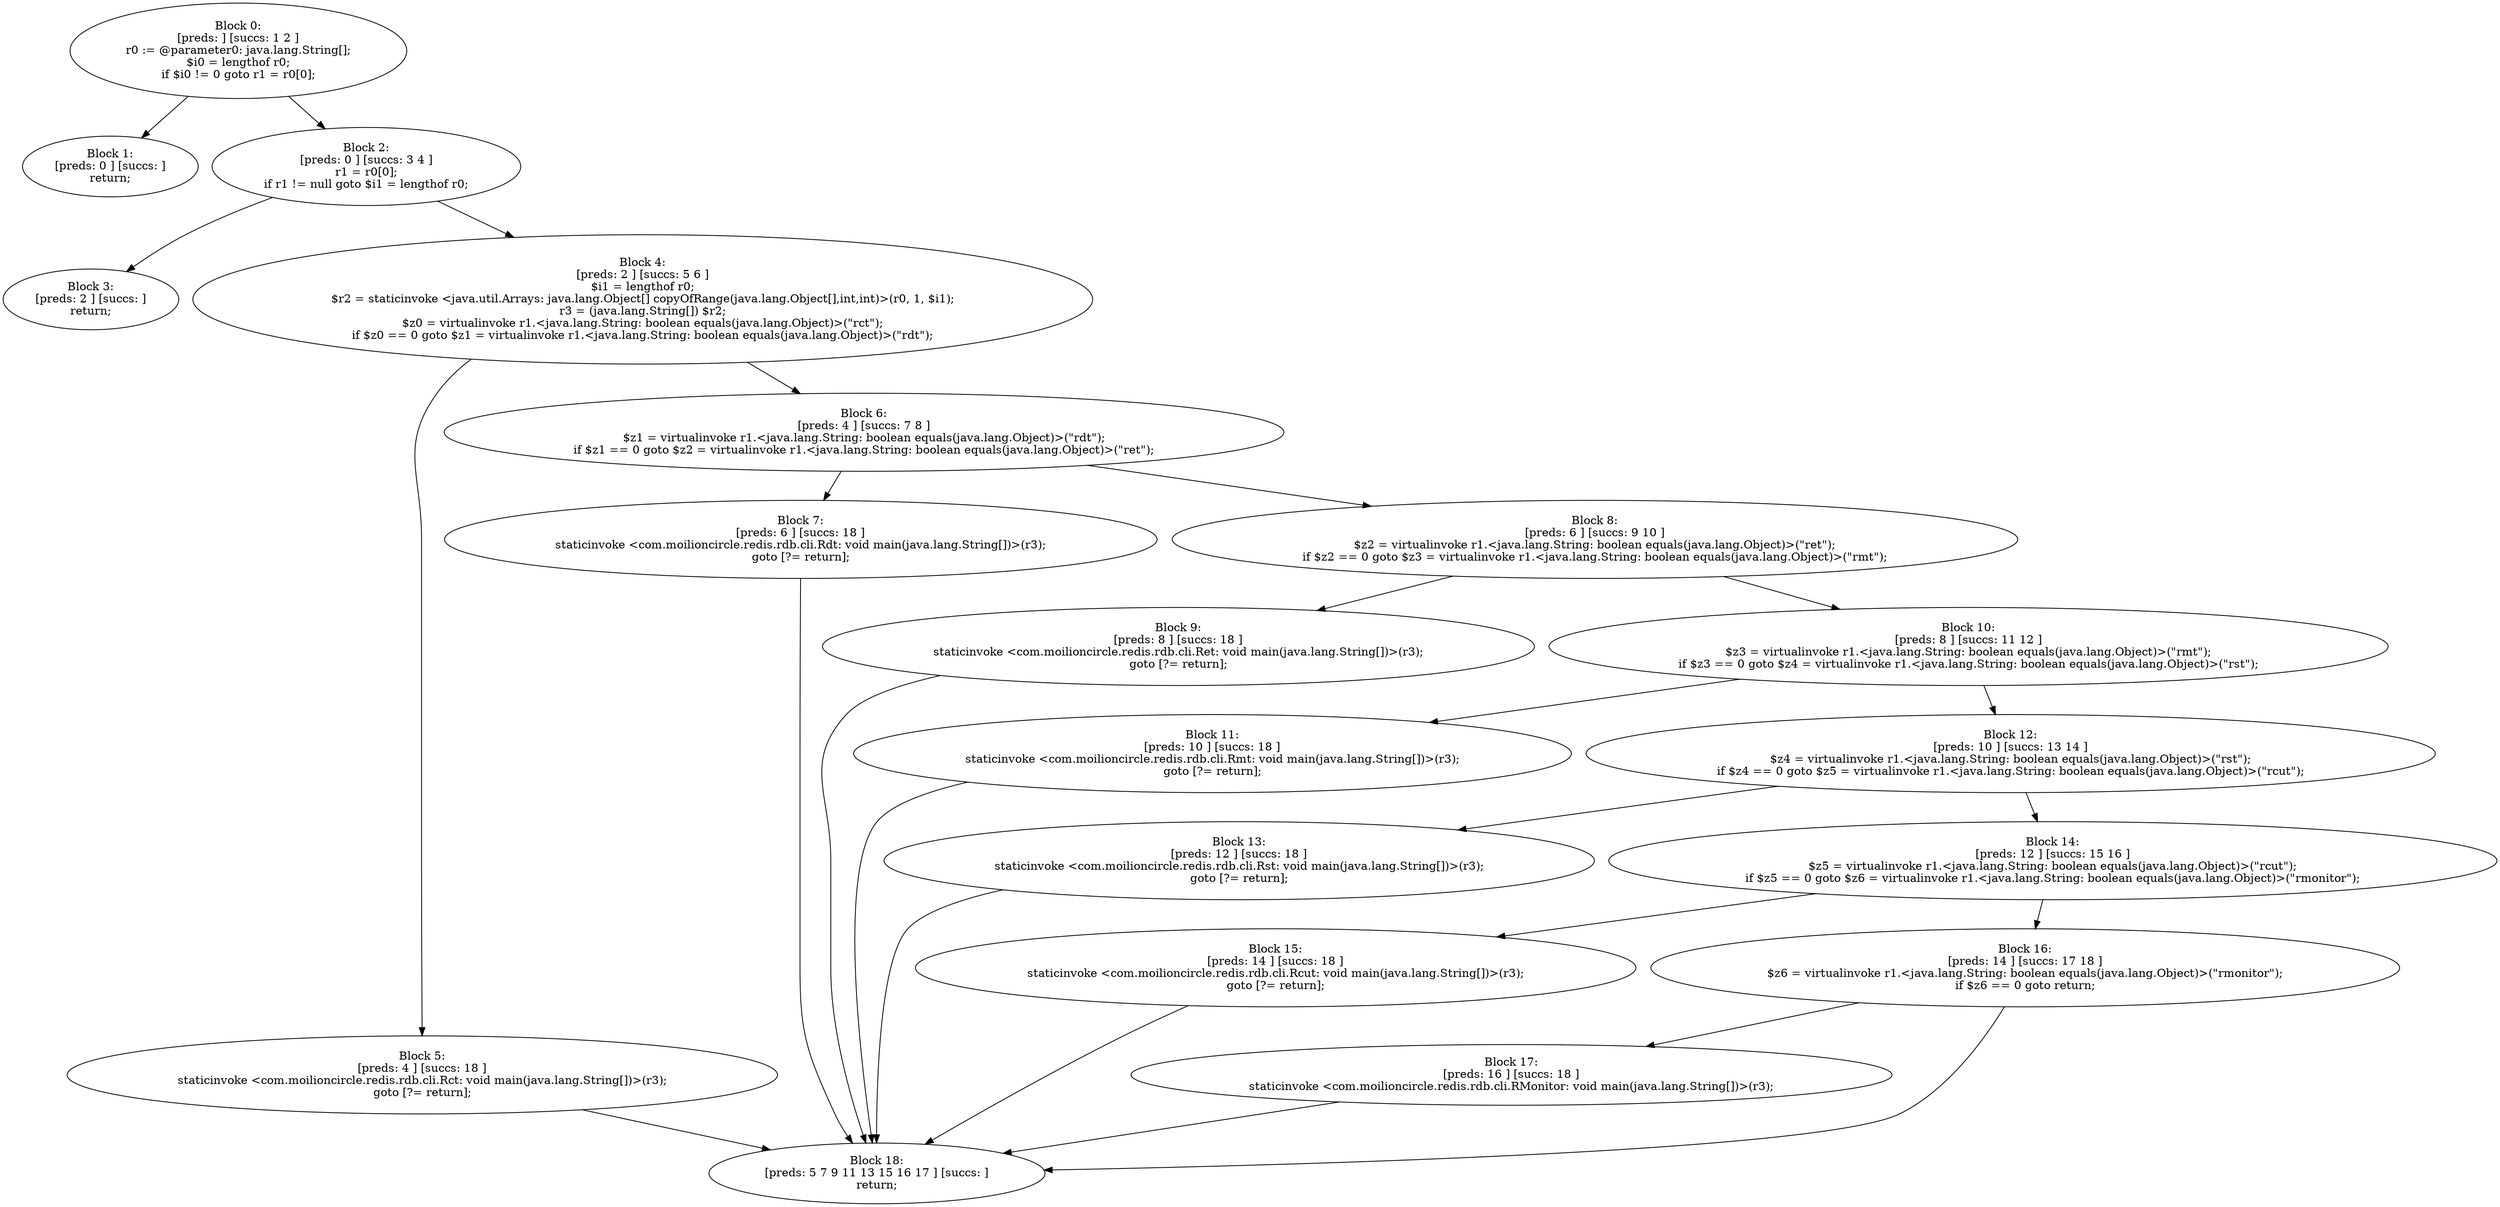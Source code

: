 digraph "unitGraph" {
    "Block 0:
[preds: ] [succs: 1 2 ]
r0 := @parameter0: java.lang.String[];
$i0 = lengthof r0;
if $i0 != 0 goto r1 = r0[0];
"
    "Block 1:
[preds: 0 ] [succs: ]
return;
"
    "Block 2:
[preds: 0 ] [succs: 3 4 ]
r1 = r0[0];
if r1 != null goto $i1 = lengthof r0;
"
    "Block 3:
[preds: 2 ] [succs: ]
return;
"
    "Block 4:
[preds: 2 ] [succs: 5 6 ]
$i1 = lengthof r0;
$r2 = staticinvoke <java.util.Arrays: java.lang.Object[] copyOfRange(java.lang.Object[],int,int)>(r0, 1, $i1);
r3 = (java.lang.String[]) $r2;
$z0 = virtualinvoke r1.<java.lang.String: boolean equals(java.lang.Object)>(\"rct\");
if $z0 == 0 goto $z1 = virtualinvoke r1.<java.lang.String: boolean equals(java.lang.Object)>(\"rdt\");
"
    "Block 5:
[preds: 4 ] [succs: 18 ]
staticinvoke <com.moilioncircle.redis.rdb.cli.Rct: void main(java.lang.String[])>(r3);
goto [?= return];
"
    "Block 6:
[preds: 4 ] [succs: 7 8 ]
$z1 = virtualinvoke r1.<java.lang.String: boolean equals(java.lang.Object)>(\"rdt\");
if $z1 == 0 goto $z2 = virtualinvoke r1.<java.lang.String: boolean equals(java.lang.Object)>(\"ret\");
"
    "Block 7:
[preds: 6 ] [succs: 18 ]
staticinvoke <com.moilioncircle.redis.rdb.cli.Rdt: void main(java.lang.String[])>(r3);
goto [?= return];
"
    "Block 8:
[preds: 6 ] [succs: 9 10 ]
$z2 = virtualinvoke r1.<java.lang.String: boolean equals(java.lang.Object)>(\"ret\");
if $z2 == 0 goto $z3 = virtualinvoke r1.<java.lang.String: boolean equals(java.lang.Object)>(\"rmt\");
"
    "Block 9:
[preds: 8 ] [succs: 18 ]
staticinvoke <com.moilioncircle.redis.rdb.cli.Ret: void main(java.lang.String[])>(r3);
goto [?= return];
"
    "Block 10:
[preds: 8 ] [succs: 11 12 ]
$z3 = virtualinvoke r1.<java.lang.String: boolean equals(java.lang.Object)>(\"rmt\");
if $z3 == 0 goto $z4 = virtualinvoke r1.<java.lang.String: boolean equals(java.lang.Object)>(\"rst\");
"
    "Block 11:
[preds: 10 ] [succs: 18 ]
staticinvoke <com.moilioncircle.redis.rdb.cli.Rmt: void main(java.lang.String[])>(r3);
goto [?= return];
"
    "Block 12:
[preds: 10 ] [succs: 13 14 ]
$z4 = virtualinvoke r1.<java.lang.String: boolean equals(java.lang.Object)>(\"rst\");
if $z4 == 0 goto $z5 = virtualinvoke r1.<java.lang.String: boolean equals(java.lang.Object)>(\"rcut\");
"
    "Block 13:
[preds: 12 ] [succs: 18 ]
staticinvoke <com.moilioncircle.redis.rdb.cli.Rst: void main(java.lang.String[])>(r3);
goto [?= return];
"
    "Block 14:
[preds: 12 ] [succs: 15 16 ]
$z5 = virtualinvoke r1.<java.lang.String: boolean equals(java.lang.Object)>(\"rcut\");
if $z5 == 0 goto $z6 = virtualinvoke r1.<java.lang.String: boolean equals(java.lang.Object)>(\"rmonitor\");
"
    "Block 15:
[preds: 14 ] [succs: 18 ]
staticinvoke <com.moilioncircle.redis.rdb.cli.Rcut: void main(java.lang.String[])>(r3);
goto [?= return];
"
    "Block 16:
[preds: 14 ] [succs: 17 18 ]
$z6 = virtualinvoke r1.<java.lang.String: boolean equals(java.lang.Object)>(\"rmonitor\");
if $z6 == 0 goto return;
"
    "Block 17:
[preds: 16 ] [succs: 18 ]
staticinvoke <com.moilioncircle.redis.rdb.cli.RMonitor: void main(java.lang.String[])>(r3);
"
    "Block 18:
[preds: 5 7 9 11 13 15 16 17 ] [succs: ]
return;
"
    "Block 0:
[preds: ] [succs: 1 2 ]
r0 := @parameter0: java.lang.String[];
$i0 = lengthof r0;
if $i0 != 0 goto r1 = r0[0];
"->"Block 1:
[preds: 0 ] [succs: ]
return;
";
    "Block 0:
[preds: ] [succs: 1 2 ]
r0 := @parameter0: java.lang.String[];
$i0 = lengthof r0;
if $i0 != 0 goto r1 = r0[0];
"->"Block 2:
[preds: 0 ] [succs: 3 4 ]
r1 = r0[0];
if r1 != null goto $i1 = lengthof r0;
";
    "Block 2:
[preds: 0 ] [succs: 3 4 ]
r1 = r0[0];
if r1 != null goto $i1 = lengthof r0;
"->"Block 3:
[preds: 2 ] [succs: ]
return;
";
    "Block 2:
[preds: 0 ] [succs: 3 4 ]
r1 = r0[0];
if r1 != null goto $i1 = lengthof r0;
"->"Block 4:
[preds: 2 ] [succs: 5 6 ]
$i1 = lengthof r0;
$r2 = staticinvoke <java.util.Arrays: java.lang.Object[] copyOfRange(java.lang.Object[],int,int)>(r0, 1, $i1);
r3 = (java.lang.String[]) $r2;
$z0 = virtualinvoke r1.<java.lang.String: boolean equals(java.lang.Object)>(\"rct\");
if $z0 == 0 goto $z1 = virtualinvoke r1.<java.lang.String: boolean equals(java.lang.Object)>(\"rdt\");
";
    "Block 4:
[preds: 2 ] [succs: 5 6 ]
$i1 = lengthof r0;
$r2 = staticinvoke <java.util.Arrays: java.lang.Object[] copyOfRange(java.lang.Object[],int,int)>(r0, 1, $i1);
r3 = (java.lang.String[]) $r2;
$z0 = virtualinvoke r1.<java.lang.String: boolean equals(java.lang.Object)>(\"rct\");
if $z0 == 0 goto $z1 = virtualinvoke r1.<java.lang.String: boolean equals(java.lang.Object)>(\"rdt\");
"->"Block 5:
[preds: 4 ] [succs: 18 ]
staticinvoke <com.moilioncircle.redis.rdb.cli.Rct: void main(java.lang.String[])>(r3);
goto [?= return];
";
    "Block 4:
[preds: 2 ] [succs: 5 6 ]
$i1 = lengthof r0;
$r2 = staticinvoke <java.util.Arrays: java.lang.Object[] copyOfRange(java.lang.Object[],int,int)>(r0, 1, $i1);
r3 = (java.lang.String[]) $r2;
$z0 = virtualinvoke r1.<java.lang.String: boolean equals(java.lang.Object)>(\"rct\");
if $z0 == 0 goto $z1 = virtualinvoke r1.<java.lang.String: boolean equals(java.lang.Object)>(\"rdt\");
"->"Block 6:
[preds: 4 ] [succs: 7 8 ]
$z1 = virtualinvoke r1.<java.lang.String: boolean equals(java.lang.Object)>(\"rdt\");
if $z1 == 0 goto $z2 = virtualinvoke r1.<java.lang.String: boolean equals(java.lang.Object)>(\"ret\");
";
    "Block 5:
[preds: 4 ] [succs: 18 ]
staticinvoke <com.moilioncircle.redis.rdb.cli.Rct: void main(java.lang.String[])>(r3);
goto [?= return];
"->"Block 18:
[preds: 5 7 9 11 13 15 16 17 ] [succs: ]
return;
";
    "Block 6:
[preds: 4 ] [succs: 7 8 ]
$z1 = virtualinvoke r1.<java.lang.String: boolean equals(java.lang.Object)>(\"rdt\");
if $z1 == 0 goto $z2 = virtualinvoke r1.<java.lang.String: boolean equals(java.lang.Object)>(\"ret\");
"->"Block 7:
[preds: 6 ] [succs: 18 ]
staticinvoke <com.moilioncircle.redis.rdb.cli.Rdt: void main(java.lang.String[])>(r3);
goto [?= return];
";
    "Block 6:
[preds: 4 ] [succs: 7 8 ]
$z1 = virtualinvoke r1.<java.lang.String: boolean equals(java.lang.Object)>(\"rdt\");
if $z1 == 0 goto $z2 = virtualinvoke r1.<java.lang.String: boolean equals(java.lang.Object)>(\"ret\");
"->"Block 8:
[preds: 6 ] [succs: 9 10 ]
$z2 = virtualinvoke r1.<java.lang.String: boolean equals(java.lang.Object)>(\"ret\");
if $z2 == 0 goto $z3 = virtualinvoke r1.<java.lang.String: boolean equals(java.lang.Object)>(\"rmt\");
";
    "Block 7:
[preds: 6 ] [succs: 18 ]
staticinvoke <com.moilioncircle.redis.rdb.cli.Rdt: void main(java.lang.String[])>(r3);
goto [?= return];
"->"Block 18:
[preds: 5 7 9 11 13 15 16 17 ] [succs: ]
return;
";
    "Block 8:
[preds: 6 ] [succs: 9 10 ]
$z2 = virtualinvoke r1.<java.lang.String: boolean equals(java.lang.Object)>(\"ret\");
if $z2 == 0 goto $z3 = virtualinvoke r1.<java.lang.String: boolean equals(java.lang.Object)>(\"rmt\");
"->"Block 9:
[preds: 8 ] [succs: 18 ]
staticinvoke <com.moilioncircle.redis.rdb.cli.Ret: void main(java.lang.String[])>(r3);
goto [?= return];
";
    "Block 8:
[preds: 6 ] [succs: 9 10 ]
$z2 = virtualinvoke r1.<java.lang.String: boolean equals(java.lang.Object)>(\"ret\");
if $z2 == 0 goto $z3 = virtualinvoke r1.<java.lang.String: boolean equals(java.lang.Object)>(\"rmt\");
"->"Block 10:
[preds: 8 ] [succs: 11 12 ]
$z3 = virtualinvoke r1.<java.lang.String: boolean equals(java.lang.Object)>(\"rmt\");
if $z3 == 0 goto $z4 = virtualinvoke r1.<java.lang.String: boolean equals(java.lang.Object)>(\"rst\");
";
    "Block 9:
[preds: 8 ] [succs: 18 ]
staticinvoke <com.moilioncircle.redis.rdb.cli.Ret: void main(java.lang.String[])>(r3);
goto [?= return];
"->"Block 18:
[preds: 5 7 9 11 13 15 16 17 ] [succs: ]
return;
";
    "Block 10:
[preds: 8 ] [succs: 11 12 ]
$z3 = virtualinvoke r1.<java.lang.String: boolean equals(java.lang.Object)>(\"rmt\");
if $z3 == 0 goto $z4 = virtualinvoke r1.<java.lang.String: boolean equals(java.lang.Object)>(\"rst\");
"->"Block 11:
[preds: 10 ] [succs: 18 ]
staticinvoke <com.moilioncircle.redis.rdb.cli.Rmt: void main(java.lang.String[])>(r3);
goto [?= return];
";
    "Block 10:
[preds: 8 ] [succs: 11 12 ]
$z3 = virtualinvoke r1.<java.lang.String: boolean equals(java.lang.Object)>(\"rmt\");
if $z3 == 0 goto $z4 = virtualinvoke r1.<java.lang.String: boolean equals(java.lang.Object)>(\"rst\");
"->"Block 12:
[preds: 10 ] [succs: 13 14 ]
$z4 = virtualinvoke r1.<java.lang.String: boolean equals(java.lang.Object)>(\"rst\");
if $z4 == 0 goto $z5 = virtualinvoke r1.<java.lang.String: boolean equals(java.lang.Object)>(\"rcut\");
";
    "Block 11:
[preds: 10 ] [succs: 18 ]
staticinvoke <com.moilioncircle.redis.rdb.cli.Rmt: void main(java.lang.String[])>(r3);
goto [?= return];
"->"Block 18:
[preds: 5 7 9 11 13 15 16 17 ] [succs: ]
return;
";
    "Block 12:
[preds: 10 ] [succs: 13 14 ]
$z4 = virtualinvoke r1.<java.lang.String: boolean equals(java.lang.Object)>(\"rst\");
if $z4 == 0 goto $z5 = virtualinvoke r1.<java.lang.String: boolean equals(java.lang.Object)>(\"rcut\");
"->"Block 13:
[preds: 12 ] [succs: 18 ]
staticinvoke <com.moilioncircle.redis.rdb.cli.Rst: void main(java.lang.String[])>(r3);
goto [?= return];
";
    "Block 12:
[preds: 10 ] [succs: 13 14 ]
$z4 = virtualinvoke r1.<java.lang.String: boolean equals(java.lang.Object)>(\"rst\");
if $z4 == 0 goto $z5 = virtualinvoke r1.<java.lang.String: boolean equals(java.lang.Object)>(\"rcut\");
"->"Block 14:
[preds: 12 ] [succs: 15 16 ]
$z5 = virtualinvoke r1.<java.lang.String: boolean equals(java.lang.Object)>(\"rcut\");
if $z5 == 0 goto $z6 = virtualinvoke r1.<java.lang.String: boolean equals(java.lang.Object)>(\"rmonitor\");
";
    "Block 13:
[preds: 12 ] [succs: 18 ]
staticinvoke <com.moilioncircle.redis.rdb.cli.Rst: void main(java.lang.String[])>(r3);
goto [?= return];
"->"Block 18:
[preds: 5 7 9 11 13 15 16 17 ] [succs: ]
return;
";
    "Block 14:
[preds: 12 ] [succs: 15 16 ]
$z5 = virtualinvoke r1.<java.lang.String: boolean equals(java.lang.Object)>(\"rcut\");
if $z5 == 0 goto $z6 = virtualinvoke r1.<java.lang.String: boolean equals(java.lang.Object)>(\"rmonitor\");
"->"Block 15:
[preds: 14 ] [succs: 18 ]
staticinvoke <com.moilioncircle.redis.rdb.cli.Rcut: void main(java.lang.String[])>(r3);
goto [?= return];
";
    "Block 14:
[preds: 12 ] [succs: 15 16 ]
$z5 = virtualinvoke r1.<java.lang.String: boolean equals(java.lang.Object)>(\"rcut\");
if $z5 == 0 goto $z6 = virtualinvoke r1.<java.lang.String: boolean equals(java.lang.Object)>(\"rmonitor\");
"->"Block 16:
[preds: 14 ] [succs: 17 18 ]
$z6 = virtualinvoke r1.<java.lang.String: boolean equals(java.lang.Object)>(\"rmonitor\");
if $z6 == 0 goto return;
";
    "Block 15:
[preds: 14 ] [succs: 18 ]
staticinvoke <com.moilioncircle.redis.rdb.cli.Rcut: void main(java.lang.String[])>(r3);
goto [?= return];
"->"Block 18:
[preds: 5 7 9 11 13 15 16 17 ] [succs: ]
return;
";
    "Block 16:
[preds: 14 ] [succs: 17 18 ]
$z6 = virtualinvoke r1.<java.lang.String: boolean equals(java.lang.Object)>(\"rmonitor\");
if $z6 == 0 goto return;
"->"Block 17:
[preds: 16 ] [succs: 18 ]
staticinvoke <com.moilioncircle.redis.rdb.cli.RMonitor: void main(java.lang.String[])>(r3);
";
    "Block 16:
[preds: 14 ] [succs: 17 18 ]
$z6 = virtualinvoke r1.<java.lang.String: boolean equals(java.lang.Object)>(\"rmonitor\");
if $z6 == 0 goto return;
"->"Block 18:
[preds: 5 7 9 11 13 15 16 17 ] [succs: ]
return;
";
    "Block 17:
[preds: 16 ] [succs: 18 ]
staticinvoke <com.moilioncircle.redis.rdb.cli.RMonitor: void main(java.lang.String[])>(r3);
"->"Block 18:
[preds: 5 7 9 11 13 15 16 17 ] [succs: ]
return;
";
}
